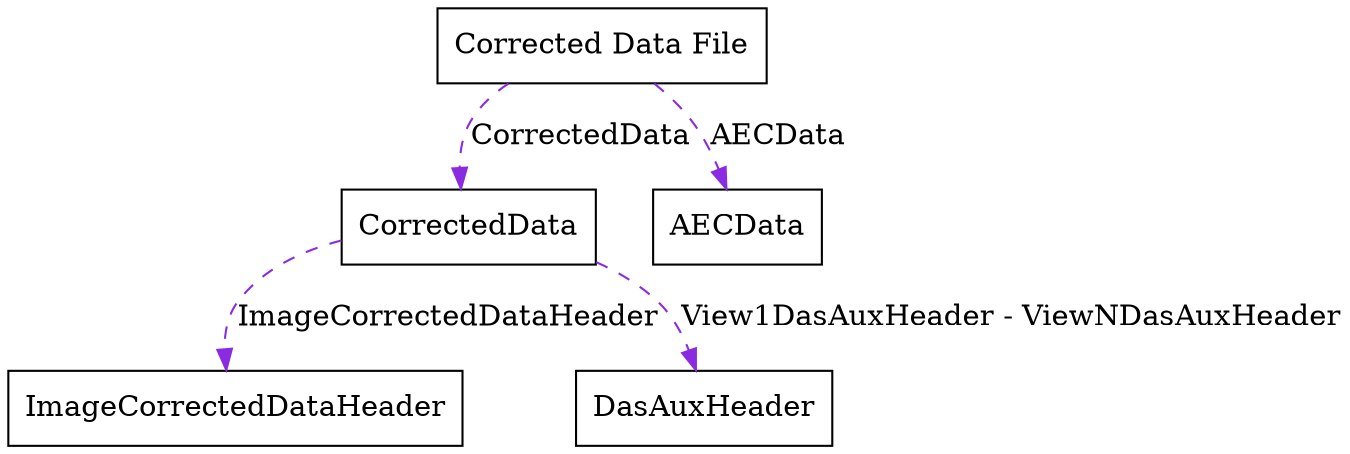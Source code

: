 digraph CorrectedDataFile{
    node [shape = "box"]

    cdf [label = "Corrected Data File"];
	cd [label = "CorrectedData"];
	AECd [label = "AECData"];

	icdh [label = "ImageCorrectedDataHeader"];
    dah [label = "DasAuxHeader"];


	cdf -> cd [style = "dashed" color = "blueviolet" label = "CorrectedData"];
	cdf -> AECd [style = "dashed" color = "blueviolet" label = "AECData"];

    cd -> icdh [style = "dashed" color = "blueviolet" label = "ImageCorrectedDataHeader"];
	cd -> dah [style = "dashed" color = "blueviolet" label = "View1DasAuxHeader - ViewNDasAuxHeader"];
}
